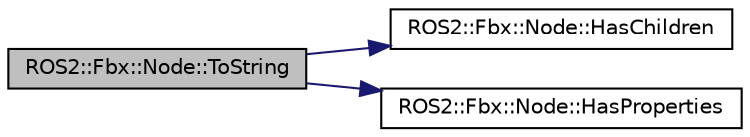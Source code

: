 digraph "ROS2::Fbx::Node::ToString"
{
 // LATEX_PDF_SIZE
  edge [fontname="Helvetica",fontsize="10",labelfontname="Helvetica",labelfontsize="10"];
  node [fontname="Helvetica",fontsize="10",shape=record];
  rankdir="LR";
  Node1 [label="ROS2::Fbx::Node::ToString",height=0.2,width=0.4,color="black", fillcolor="grey75", style="filled", fontcolor="black",tooltip=" "];
  Node1 -> Node2 [color="midnightblue",fontsize="10",style="solid",fontname="Helvetica"];
  Node2 [label="ROS2::Fbx::Node::HasChildren",height=0.2,width=0.4,color="black", fillcolor="white", style="filled",URL="$class_r_o_s2_1_1_fbx_1_1_node.html#af4fe0f1425523f3982737ca5555a95ec",tooltip="Check whether the node has children."];
  Node1 -> Node3 [color="midnightblue",fontsize="10",style="solid",fontname="Helvetica"];
  Node3 [label="ROS2::Fbx::Node::HasProperties",height=0.2,width=0.4,color="black", fillcolor="white", style="filled",URL="$class_r_o_s2_1_1_fbx_1_1_node.html#ac851e61da7ba62abd9239aff7078ec20",tooltip="Check whether the node has properties."];
}
